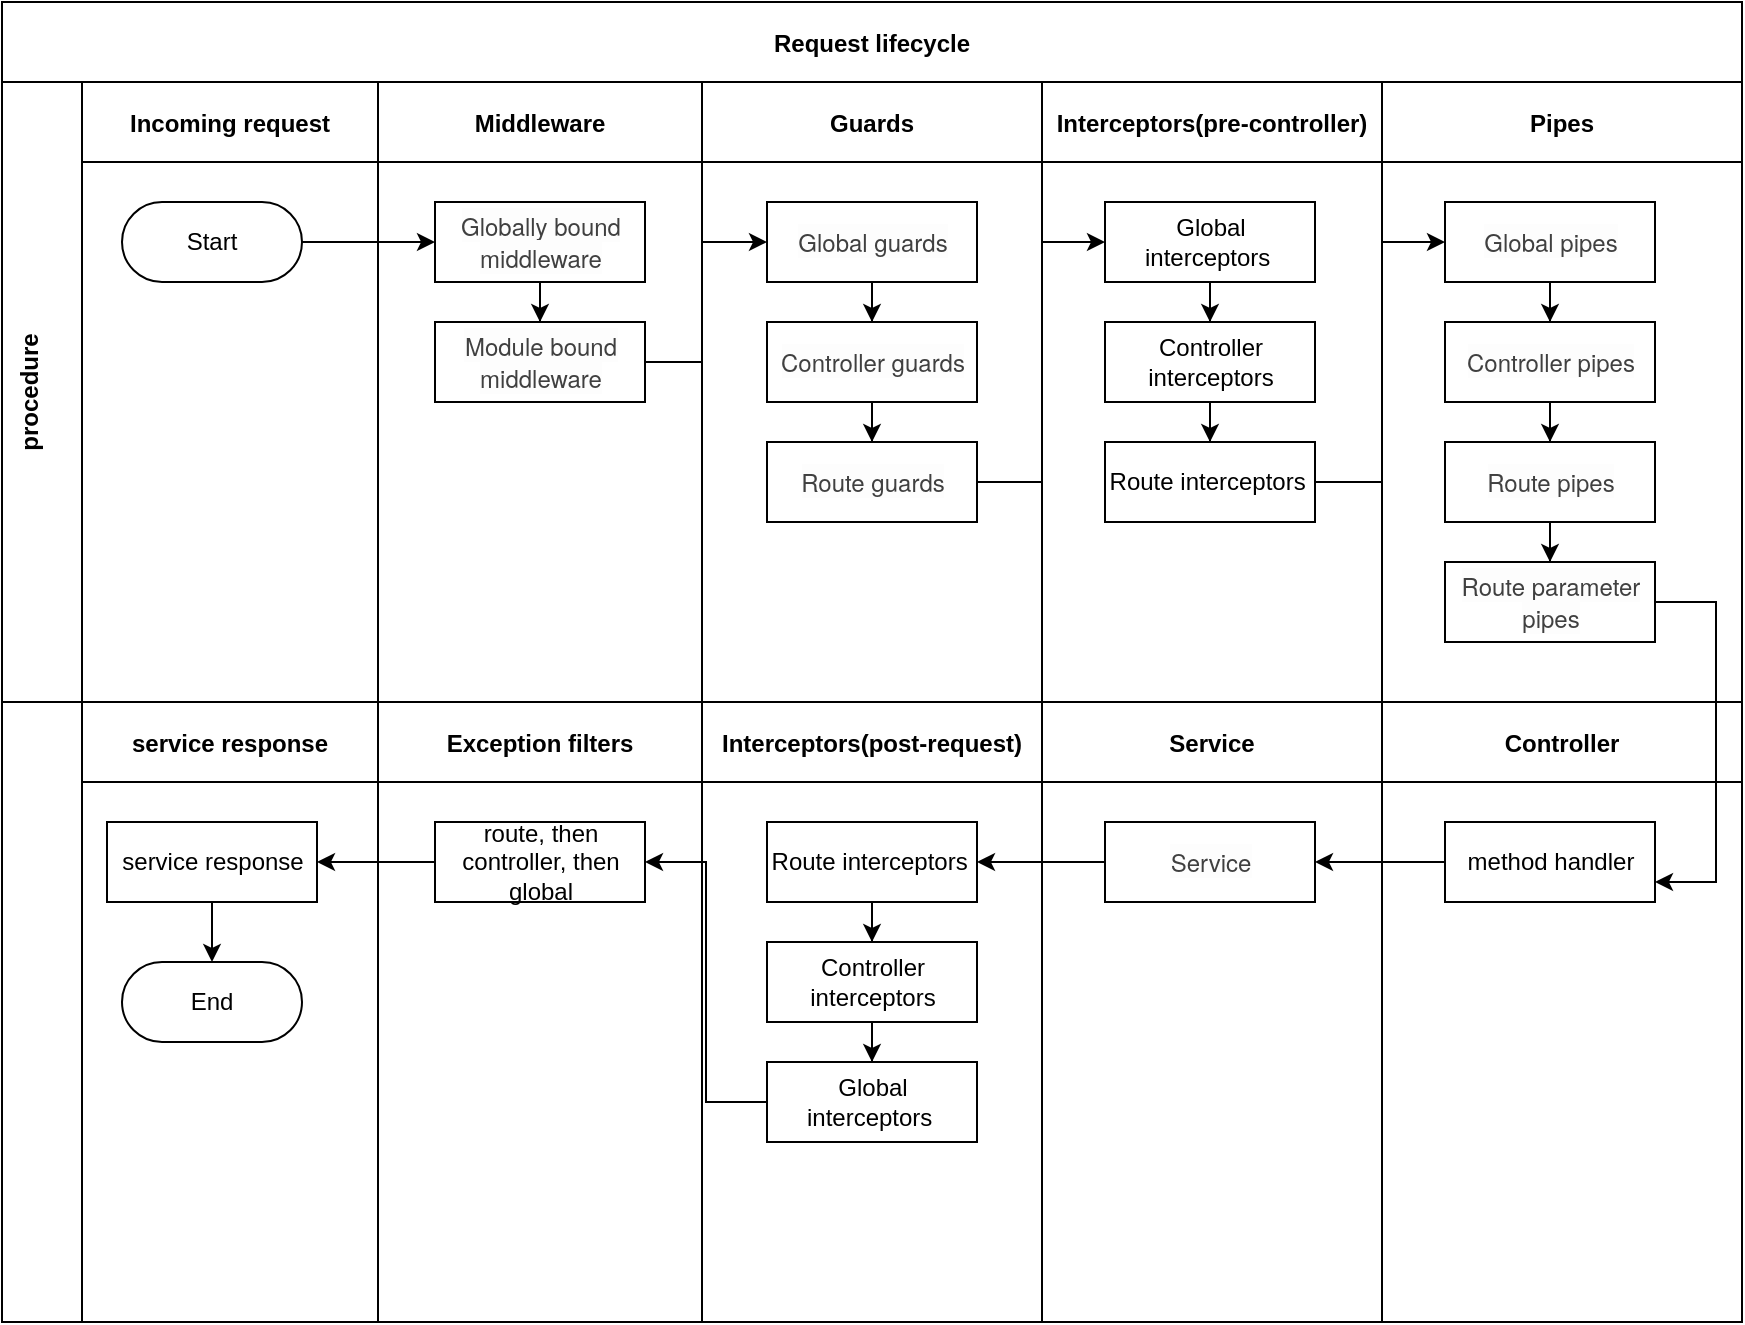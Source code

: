 <mxfile version="20.8.18" type="github">
  <diagram id="kgpKYQtTHZ0yAKxKKP6v" name="Page-1">
    <mxGraphModel dx="1405" dy="678" grid="1" gridSize="10" guides="1" tooltips="1" connect="1" arrows="1" fold="1" page="1" pageScale="1" pageWidth="850" pageHeight="1100" math="0" shadow="0">
      <root>
        <mxCell id="0" />
        <mxCell id="1" parent="0" />
        <object label="Request lifecycle" interceptor="" id="3nuBFxr9cyL0pnOWT2aG-1">
          <mxCell style="shape=table;childLayout=tableLayout;startSize=40;collapsible=0;recursiveResize=0;expand=0;fillColor=none;fontStyle=1" parent="1" vertex="1">
            <mxGeometry x="150" y="70" width="870" height="660" as="geometry" />
          </mxCell>
        </object>
        <mxCell id="3nuBFxr9cyL0pnOWT2aG-3" value="procedure&#xa;" style="shape=tableRow;horizontal=0;swimlaneHead=0;swimlaneBody=0;top=0;left=0;bottom=0;right=0;fillColor=none;points=[[0,0.5],[1,0.5]];portConstraint=eastwest;startSize=40;collapsible=0;recursiveResize=0;expand=0;fontStyle=1;" parent="3nuBFxr9cyL0pnOWT2aG-1" vertex="1">
          <mxGeometry y="40" width="870" height="310" as="geometry" />
        </mxCell>
        <mxCell id="3nuBFxr9cyL0pnOWT2aG-4" value="Incoming request" style="swimlane;swimlaneHead=0;swimlaneBody=0;connectable=0;fillColor=none;startSize=40;collapsible=0;recursiveResize=0;expand=0;fontStyle=1;" parent="3nuBFxr9cyL0pnOWT2aG-3" vertex="1">
          <mxGeometry x="40" width="148" height="310" as="geometry">
            <mxRectangle width="148" height="310" as="alternateBounds" />
          </mxGeometry>
        </mxCell>
        <mxCell id="3nuBFxr9cyL0pnOWT2aG-6" value="Start" style="rounded=1;whiteSpace=wrap;html=1;arcSize=50;" parent="3nuBFxr9cyL0pnOWT2aG-4" vertex="1">
          <mxGeometry x="20" y="60" width="90" height="40" as="geometry" />
        </mxCell>
        <mxCell id="3nuBFxr9cyL0pnOWT2aG-8" value="Middleware" style="swimlane;swimlaneHead=0;swimlaneBody=0;connectable=0;fillColor=none;startSize=40;collapsible=0;recursiveResize=0;expand=0;fontStyle=1;" parent="3nuBFxr9cyL0pnOWT2aG-3" vertex="1">
          <mxGeometry x="188" width="162" height="310" as="geometry">
            <mxRectangle width="162" height="310" as="alternateBounds" />
          </mxGeometry>
        </mxCell>
        <mxCell id="M2qaoIHCLIplExsXG2BU-3" value="" style="edgeStyle=orthogonalEdgeStyle;rounded=0;orthogonalLoop=1;jettySize=auto;html=1;fontSize=12;" edge="1" parent="3nuBFxr9cyL0pnOWT2aG-8" source="M2qaoIHCLIplExsXG2BU-1" target="M2qaoIHCLIplExsXG2BU-2">
          <mxGeometry relative="1" as="geometry" />
        </mxCell>
        <mxCell id="M2qaoIHCLIplExsXG2BU-1" value="&lt;span style=&quot;color: rgb(64, 64, 64); font-family: &amp;quot;Source Sans Pro&amp;quot;, &amp;quot;Helvetica Neue&amp;quot;, sans-serif; font-style: normal; font-variant-ligatures: normal; font-variant-caps: normal; font-weight: 400; letter-spacing: normal; orphans: 2; text-align: left; text-indent: 0px; text-transform: none; widows: 2; word-spacing: 0px; -webkit-text-stroke-width: 0px; background-color: rgb(253, 253, 253); text-decoration-thickness: initial; text-decoration-style: initial; text-decoration-color: initial; float: none; display: inline !important;&quot;&gt;&lt;font style=&quot;font-size: 12px;&quot;&gt;Globally bound middleware&lt;/font&gt;&lt;/span&gt;" style="rounded=0;whiteSpace=wrap;html=1;" vertex="1" parent="3nuBFxr9cyL0pnOWT2aG-8">
          <mxGeometry x="28.5" y="60" width="105" height="40" as="geometry" />
        </mxCell>
        <mxCell id="M2qaoIHCLIplExsXG2BU-2" value="&lt;span style=&quot;color: rgb(64, 64, 64); font-family: &amp;quot;Source Sans Pro&amp;quot;, &amp;quot;Helvetica Neue&amp;quot;, sans-serif; font-style: normal; font-variant-ligatures: normal; font-variant-caps: normal; font-weight: 400; letter-spacing: normal; orphans: 2; text-align: left; text-indent: 0px; text-transform: none; widows: 2; word-spacing: 0px; -webkit-text-stroke-width: 0px; background-color: rgb(253, 253, 253); text-decoration-thickness: initial; text-decoration-style: initial; text-decoration-color: initial; float: none; display: inline !important;&quot;&gt;&lt;font style=&quot;font-size: 12px;&quot;&gt;Module bound middleware&lt;/font&gt;&lt;/span&gt;" style="rounded=0;whiteSpace=wrap;html=1;" vertex="1" parent="3nuBFxr9cyL0pnOWT2aG-8">
          <mxGeometry x="28.5" y="120" width="105" height="40" as="geometry" />
        </mxCell>
        <mxCell id="3nuBFxr9cyL0pnOWT2aG-11" value="Guards" style="swimlane;swimlaneHead=0;swimlaneBody=0;connectable=0;fillColor=none;startSize=40;collapsible=0;recursiveResize=0;expand=0;fontStyle=1;" parent="3nuBFxr9cyL0pnOWT2aG-3" vertex="1">
          <mxGeometry x="350" width="170" height="310" as="geometry">
            <mxRectangle width="170" height="310" as="alternateBounds" />
          </mxGeometry>
        </mxCell>
        <mxCell id="M2qaoIHCLIplExsXG2BU-18" style="edgeStyle=orthogonalEdgeStyle;rounded=0;orthogonalLoop=1;jettySize=auto;html=1;entryX=0.5;entryY=0;entryDx=0;entryDy=0;fontSize=12;" edge="1" parent="3nuBFxr9cyL0pnOWT2aG-11" source="M2qaoIHCLIplExsXG2BU-14" target="M2qaoIHCLIplExsXG2BU-15">
          <mxGeometry relative="1" as="geometry" />
        </mxCell>
        <mxCell id="M2qaoIHCLIplExsXG2BU-14" value="&lt;span style=&quot;color: rgb(64, 64, 64); font-family: &amp;quot;Source Sans Pro&amp;quot;, &amp;quot;Helvetica Neue&amp;quot;, sans-serif; font-style: normal; font-variant-ligatures: normal; font-variant-caps: normal; font-weight: 400; letter-spacing: normal; orphans: 2; text-align: left; text-indent: 0px; text-transform: none; widows: 2; word-spacing: 0px; -webkit-text-stroke-width: 0px; background-color: rgb(253, 253, 253); text-decoration-thickness: initial; text-decoration-style: initial; text-decoration-color: initial; float: none; display: inline !important;&quot;&gt;&lt;font style=&quot;font-size: 12px;&quot;&gt;Global guards&lt;/font&gt;&lt;/span&gt;" style="rounded=0;whiteSpace=wrap;html=1;" vertex="1" parent="3nuBFxr9cyL0pnOWT2aG-11">
          <mxGeometry x="32.5" y="60" width="105" height="40" as="geometry" />
        </mxCell>
        <mxCell id="M2qaoIHCLIplExsXG2BU-17" value="" style="edgeStyle=orthogonalEdgeStyle;rounded=0;orthogonalLoop=1;jettySize=auto;html=1;fontSize=12;" edge="1" parent="3nuBFxr9cyL0pnOWT2aG-11" source="M2qaoIHCLIplExsXG2BU-15" target="M2qaoIHCLIplExsXG2BU-16">
          <mxGeometry relative="1" as="geometry" />
        </mxCell>
        <mxCell id="M2qaoIHCLIplExsXG2BU-15" value="&lt;span style=&quot;color: rgb(64, 64, 64); font-family: &amp;quot;Source Sans Pro&amp;quot;, &amp;quot;Helvetica Neue&amp;quot;, sans-serif; font-style: normal; font-variant-ligatures: normal; font-variant-caps: normal; font-weight: 400; letter-spacing: normal; orphans: 2; text-align: left; text-indent: 0px; text-transform: none; widows: 2; word-spacing: 0px; -webkit-text-stroke-width: 0px; background-color: rgb(253, 253, 253); text-decoration-thickness: initial; text-decoration-style: initial; text-decoration-color: initial; float: none; display: inline !important;&quot;&gt;&lt;font style=&quot;font-size: 12px;&quot;&gt;Controller guards&lt;/font&gt;&lt;/span&gt;" style="rounded=0;whiteSpace=wrap;html=1;fontSize=12;" vertex="1" parent="3nuBFxr9cyL0pnOWT2aG-11">
          <mxGeometry x="32.5" y="120" width="105" height="40" as="geometry" />
        </mxCell>
        <mxCell id="M2qaoIHCLIplExsXG2BU-16" value="&lt;span style=&quot;color: rgb(64, 64, 64); font-family: &amp;quot;Source Sans Pro&amp;quot;, &amp;quot;Helvetica Neue&amp;quot;, sans-serif; font-style: normal; font-variant-ligatures: normal; font-variant-caps: normal; font-weight: 400; letter-spacing: normal; orphans: 2; text-align: left; text-indent: 0px; text-transform: none; widows: 2; word-spacing: 0px; -webkit-text-stroke-width: 0px; background-color: rgb(253, 253, 253); text-decoration-thickness: initial; text-decoration-style: initial; text-decoration-color: initial; float: none; display: inline !important;&quot;&gt;&lt;font style=&quot;font-size: 12px;&quot;&gt;Route guards&lt;/font&gt;&lt;/span&gt;" style="rounded=0;whiteSpace=wrap;html=1;fontSize=12;" vertex="1" parent="3nuBFxr9cyL0pnOWT2aG-11">
          <mxGeometry x="32.5" y="180" width="105" height="40" as="geometry" />
        </mxCell>
        <mxCell id="M2qaoIHCLIplExsXG2BU-86" value="Interceptors(pre-controller)" style="swimlane;swimlaneHead=0;swimlaneBody=0;connectable=0;fillColor=none;startSize=40;collapsible=0;recursiveResize=0;expand=0;fontStyle=1;" vertex="1" parent="3nuBFxr9cyL0pnOWT2aG-3">
          <mxGeometry x="520" width="170" height="310" as="geometry">
            <mxRectangle width="170" height="310" as="alternateBounds" />
          </mxGeometry>
        </mxCell>
        <mxCell id="M2qaoIHCLIplExsXG2BU-90" value="" style="edgeStyle=orthogonalEdgeStyle;rounded=0;orthogonalLoop=1;jettySize=auto;html=1;fontSize=12;" edge="1" parent="M2qaoIHCLIplExsXG2BU-86" source="M2qaoIHCLIplExsXG2BU-87" target="M2qaoIHCLIplExsXG2BU-89">
          <mxGeometry relative="1" as="geometry" />
        </mxCell>
        <mxCell id="M2qaoIHCLIplExsXG2BU-87" value="Global interceptors&amp;nbsp;" style="rounded=0;whiteSpace=wrap;html=1;fontSize=12;" vertex="1" parent="M2qaoIHCLIplExsXG2BU-86">
          <mxGeometry x="31.5" y="60" width="105" height="40" as="geometry" />
        </mxCell>
        <mxCell id="M2qaoIHCLIplExsXG2BU-92" value="" style="edgeStyle=orthogonalEdgeStyle;rounded=0;orthogonalLoop=1;jettySize=auto;html=1;fontSize=12;" edge="1" parent="M2qaoIHCLIplExsXG2BU-86" source="M2qaoIHCLIplExsXG2BU-89" target="M2qaoIHCLIplExsXG2BU-91">
          <mxGeometry relative="1" as="geometry" />
        </mxCell>
        <mxCell id="M2qaoIHCLIplExsXG2BU-89" value="Controller interceptors" style="rounded=0;whiteSpace=wrap;html=1;fontSize=12;" vertex="1" parent="M2qaoIHCLIplExsXG2BU-86">
          <mxGeometry x="31.5" y="120" width="105" height="40" as="geometry" />
        </mxCell>
        <mxCell id="M2qaoIHCLIplExsXG2BU-91" value="Route interceptors&amp;nbsp;" style="rounded=0;whiteSpace=wrap;html=1;fontSize=12;" vertex="1" parent="M2qaoIHCLIplExsXG2BU-86">
          <mxGeometry x="31.5" y="180" width="105" height="40" as="geometry" />
        </mxCell>
        <mxCell id="M2qaoIHCLIplExsXG2BU-93" value="Pipes" style="swimlane;swimlaneHead=0;swimlaneBody=0;connectable=0;fillColor=none;startSize=40;collapsible=0;recursiveResize=0;expand=0;fontStyle=1;" vertex="1" parent="3nuBFxr9cyL0pnOWT2aG-3">
          <mxGeometry x="690" width="180" height="310" as="geometry">
            <mxRectangle width="180" height="310" as="alternateBounds" />
          </mxGeometry>
        </mxCell>
        <mxCell id="M2qaoIHCLIplExsXG2BU-100" style="edgeStyle=orthogonalEdgeStyle;rounded=0;orthogonalLoop=1;jettySize=auto;html=1;entryX=0.5;entryY=0;entryDx=0;entryDy=0;fontSize=12;" edge="1" parent="M2qaoIHCLIplExsXG2BU-93" source="M2qaoIHCLIplExsXG2BU-96" target="M2qaoIHCLIplExsXG2BU-97">
          <mxGeometry relative="1" as="geometry" />
        </mxCell>
        <mxCell id="M2qaoIHCLIplExsXG2BU-96" value="&lt;span style=&quot;color: rgb(64, 64, 64); font-family: &amp;quot;Source Sans Pro&amp;quot;, &amp;quot;Helvetica Neue&amp;quot;, sans-serif; font-style: normal; font-variant-ligatures: normal; font-variant-caps: normal; font-weight: 400; letter-spacing: normal; orphans: 2; text-align: left; text-indent: 0px; text-transform: none; widows: 2; word-spacing: 0px; -webkit-text-stroke-width: 0px; background-color: rgb(253, 253, 253); text-decoration-thickness: initial; text-decoration-style: initial; text-decoration-color: initial; float: none; display: inline !important;&quot;&gt;&lt;font style=&quot;font-size: 12px;&quot;&gt;Global pipes&lt;/font&gt;&lt;/span&gt;" style="rounded=0;whiteSpace=wrap;html=1;" vertex="1" parent="M2qaoIHCLIplExsXG2BU-93">
          <mxGeometry x="31.5" y="60" width="105" height="40" as="geometry" />
        </mxCell>
        <mxCell id="M2qaoIHCLIplExsXG2BU-101" style="edgeStyle=orthogonalEdgeStyle;rounded=0;orthogonalLoop=1;jettySize=auto;html=1;entryX=0.5;entryY=0;entryDx=0;entryDy=0;fontSize=12;" edge="1" parent="M2qaoIHCLIplExsXG2BU-93" source="M2qaoIHCLIplExsXG2BU-97" target="M2qaoIHCLIplExsXG2BU-98">
          <mxGeometry relative="1" as="geometry" />
        </mxCell>
        <mxCell id="M2qaoIHCLIplExsXG2BU-97" value="&lt;span style=&quot;color: rgb(64, 64, 64); font-family: &amp;quot;Source Sans Pro&amp;quot;, &amp;quot;Helvetica Neue&amp;quot;, sans-serif; font-style: normal; font-variant-ligatures: normal; font-variant-caps: normal; font-weight: 400; letter-spacing: normal; orphans: 2; text-align: left; text-indent: 0px; text-transform: none; widows: 2; word-spacing: 0px; -webkit-text-stroke-width: 0px; background-color: rgb(253, 253, 253); text-decoration-thickness: initial; text-decoration-style: initial; text-decoration-color: initial; float: none; display: inline !important;&quot;&gt;&lt;font style=&quot;font-size: 12px;&quot;&gt;Controller pipes&lt;/font&gt;&lt;/span&gt;" style="rounded=0;whiteSpace=wrap;html=1;fontSize=12;" vertex="1" parent="M2qaoIHCLIplExsXG2BU-93">
          <mxGeometry x="31.5" y="120" width="105" height="40" as="geometry" />
        </mxCell>
        <mxCell id="M2qaoIHCLIplExsXG2BU-98" value="&lt;span style=&quot;color: rgb(64, 64, 64); font-family: &amp;quot;Source Sans Pro&amp;quot;, &amp;quot;Helvetica Neue&amp;quot;, sans-serif; font-style: normal; font-variant-ligatures: normal; font-variant-caps: normal; font-weight: 400; letter-spacing: normal; orphans: 2; text-align: left; text-indent: 0px; text-transform: none; widows: 2; word-spacing: 0px; -webkit-text-stroke-width: 0px; background-color: rgb(253, 253, 253); text-decoration-thickness: initial; text-decoration-style: initial; text-decoration-color: initial; float: none; display: inline !important;&quot;&gt;&lt;font style=&quot;font-size: 12px;&quot;&gt;Route pipes&lt;/font&gt;&lt;/span&gt;" style="rounded=0;whiteSpace=wrap;html=1;fontSize=12;" vertex="1" parent="M2qaoIHCLIplExsXG2BU-93">
          <mxGeometry x="31.5" y="180" width="105" height="40" as="geometry" />
        </mxCell>
        <mxCell id="M2qaoIHCLIplExsXG2BU-102" value="&lt;span style=&quot;color: rgb(64, 64, 64); font-family: &amp;quot;Source Sans Pro&amp;quot;, &amp;quot;Helvetica Neue&amp;quot;, sans-serif; font-style: normal; font-variant-ligatures: normal; font-variant-caps: normal; font-weight: 400; letter-spacing: normal; orphans: 2; text-align: left; text-indent: 0px; text-transform: none; widows: 2; word-spacing: 0px; -webkit-text-stroke-width: 0px; background-color: rgb(253, 253, 253); text-decoration-thickness: initial; text-decoration-style: initial; text-decoration-color: initial; float: none; display: inline !important;&quot;&gt;&lt;font style=&quot;font-size: 12px;&quot;&gt;Route parameter pipes&lt;/font&gt;&lt;/span&gt;" style="rounded=0;whiteSpace=wrap;html=1;fontSize=12;" vertex="1" parent="M2qaoIHCLIplExsXG2BU-93">
          <mxGeometry x="31.5" y="240" width="105" height="40" as="geometry" />
        </mxCell>
        <mxCell id="M2qaoIHCLIplExsXG2BU-103" value="" style="edgeStyle=orthogonalEdgeStyle;rounded=0;orthogonalLoop=1;jettySize=auto;html=1;fontSize=12;" edge="1" parent="M2qaoIHCLIplExsXG2BU-93" source="M2qaoIHCLIplExsXG2BU-98" target="M2qaoIHCLIplExsXG2BU-102">
          <mxGeometry relative="1" as="geometry" />
        </mxCell>
        <mxCell id="M2qaoIHCLIplExsXG2BU-8" value="" style="edgeStyle=orthogonalEdgeStyle;rounded=0;orthogonalLoop=1;jettySize=auto;html=1;fontSize=12;entryX=0;entryY=0.5;entryDx=0;entryDy=0;" edge="1" parent="3nuBFxr9cyL0pnOWT2aG-3" source="3nuBFxr9cyL0pnOWT2aG-6" target="M2qaoIHCLIplExsXG2BU-1">
          <mxGeometry relative="1" as="geometry">
            <mxPoint x="190" y="80" as="targetPoint" />
          </mxGeometry>
        </mxCell>
        <mxCell id="M2qaoIHCLIplExsXG2BU-19" style="edgeStyle=orthogonalEdgeStyle;rounded=0;orthogonalLoop=1;jettySize=auto;html=1;entryX=0;entryY=0.5;entryDx=0;entryDy=0;fontSize=12;" edge="1" parent="3nuBFxr9cyL0pnOWT2aG-3" source="M2qaoIHCLIplExsXG2BU-2" target="M2qaoIHCLIplExsXG2BU-14">
          <mxGeometry relative="1" as="geometry">
            <Array as="points">
              <mxPoint x="350" y="140" />
              <mxPoint x="350" y="80" />
            </Array>
          </mxGeometry>
        </mxCell>
        <mxCell id="M2qaoIHCLIplExsXG2BU-88" value="" style="edgeStyle=orthogonalEdgeStyle;rounded=0;orthogonalLoop=1;jettySize=auto;html=1;fontSize=12;" edge="1" parent="3nuBFxr9cyL0pnOWT2aG-3" source="M2qaoIHCLIplExsXG2BU-16" target="M2qaoIHCLIplExsXG2BU-87">
          <mxGeometry relative="1" as="geometry">
            <Array as="points">
              <mxPoint x="520" y="200" />
              <mxPoint x="520" y="80" />
            </Array>
          </mxGeometry>
        </mxCell>
        <mxCell id="M2qaoIHCLIplExsXG2BU-99" style="edgeStyle=orthogonalEdgeStyle;rounded=0;orthogonalLoop=1;jettySize=auto;html=1;entryX=0;entryY=0.5;entryDx=0;entryDy=0;fontSize=12;" edge="1" parent="3nuBFxr9cyL0pnOWT2aG-3" source="M2qaoIHCLIplExsXG2BU-91" target="M2qaoIHCLIplExsXG2BU-96">
          <mxGeometry relative="1" as="geometry">
            <Array as="points">
              <mxPoint x="690" y="200" />
              <mxPoint x="690" y="80" />
            </Array>
          </mxGeometry>
        </mxCell>
        <mxCell id="M2qaoIHCLIplExsXG2BU-104" style="shape=tableRow;horizontal=0;swimlaneHead=0;swimlaneBody=0;top=0;left=0;bottom=0;right=0;fillColor=none;points=[[0,0.5],[1,0.5]];portConstraint=eastwest;startSize=40;collapsible=0;recursiveResize=0;expand=0;fontStyle=1;" vertex="1" parent="3nuBFxr9cyL0pnOWT2aG-1">
          <mxGeometry y="350" width="870" height="310" as="geometry" />
        </mxCell>
        <mxCell id="M2qaoIHCLIplExsXG2BU-105" value="service response" style="swimlane;swimlaneHead=0;swimlaneBody=0;connectable=0;fillColor=none;startSize=40;collapsible=0;recursiveResize=0;expand=0;fontStyle=1;" vertex="1" parent="M2qaoIHCLIplExsXG2BU-104">
          <mxGeometry x="40" width="148" height="310" as="geometry">
            <mxRectangle width="148" height="310" as="alternateBounds" />
          </mxGeometry>
        </mxCell>
        <mxCell id="M2qaoIHCLIplExsXG2BU-126" style="edgeStyle=orthogonalEdgeStyle;rounded=0;orthogonalLoop=1;jettySize=auto;html=1;fontSize=12;" edge="1" parent="M2qaoIHCLIplExsXG2BU-105" source="M2qaoIHCLIplExsXG2BU-124">
          <mxGeometry relative="1" as="geometry">
            <mxPoint x="65" y="130" as="targetPoint" />
          </mxGeometry>
        </mxCell>
        <mxCell id="M2qaoIHCLIplExsXG2BU-124" value="service response" style="rounded=0;whiteSpace=wrap;html=1;fontSize=12;" vertex="1" parent="M2qaoIHCLIplExsXG2BU-105">
          <mxGeometry x="12.5" y="60" width="105" height="40" as="geometry" />
        </mxCell>
        <mxCell id="M2qaoIHCLIplExsXG2BU-127" value="End" style="rounded=1;whiteSpace=wrap;html=1;arcSize=50;" vertex="1" parent="M2qaoIHCLIplExsXG2BU-105">
          <mxGeometry x="20" y="130" width="90" height="40" as="geometry" />
        </mxCell>
        <mxCell id="M2qaoIHCLIplExsXG2BU-106" value="Exception filters" style="swimlane;swimlaneHead=0;swimlaneBody=0;connectable=0;fillColor=none;startSize=40;collapsible=0;recursiveResize=0;expand=0;fontStyle=1;" vertex="1" parent="M2qaoIHCLIplExsXG2BU-104">
          <mxGeometry x="188" width="162" height="310" as="geometry">
            <mxRectangle width="162" height="310" as="alternateBounds" />
          </mxGeometry>
        </mxCell>
        <mxCell id="M2qaoIHCLIplExsXG2BU-123" value="route, then controller, then global" style="rounded=0;whiteSpace=wrap;html=1;fontSize=12;" vertex="1" parent="M2qaoIHCLIplExsXG2BU-106">
          <mxGeometry x="28.5" y="60" width="105" height="40" as="geometry" />
        </mxCell>
        <mxCell id="M2qaoIHCLIplExsXG2BU-107" value="Interceptors(post-request)" style="swimlane;swimlaneHead=0;swimlaneBody=0;connectable=0;fillColor=none;startSize=40;collapsible=0;recursiveResize=0;expand=0;fontStyle=1;" vertex="1" parent="M2qaoIHCLIplExsXG2BU-104">
          <mxGeometry x="350" width="170" height="310" as="geometry">
            <mxRectangle width="170" height="310" as="alternateBounds" />
          </mxGeometry>
        </mxCell>
        <mxCell id="M2qaoIHCLIplExsXG2BU-120" value="Global interceptors&amp;nbsp;" style="rounded=0;whiteSpace=wrap;html=1;fontSize=12;" vertex="1" parent="M2qaoIHCLIplExsXG2BU-107">
          <mxGeometry x="32.5" y="180" width="105" height="40" as="geometry" />
        </mxCell>
        <mxCell id="M2qaoIHCLIplExsXG2BU-130" style="edgeStyle=orthogonalEdgeStyle;rounded=0;orthogonalLoop=1;jettySize=auto;html=1;fontSize=12;" edge="1" parent="M2qaoIHCLIplExsXG2BU-107" source="M2qaoIHCLIplExsXG2BU-121" target="M2qaoIHCLIplExsXG2BU-120">
          <mxGeometry relative="1" as="geometry" />
        </mxCell>
        <mxCell id="M2qaoIHCLIplExsXG2BU-121" value="Controller interceptors" style="rounded=0;whiteSpace=wrap;html=1;fontSize=12;" vertex="1" parent="M2qaoIHCLIplExsXG2BU-107">
          <mxGeometry x="32.5" y="120" width="105" height="40" as="geometry" />
        </mxCell>
        <mxCell id="M2qaoIHCLIplExsXG2BU-129" style="edgeStyle=orthogonalEdgeStyle;rounded=0;orthogonalLoop=1;jettySize=auto;html=1;entryX=0.5;entryY=0;entryDx=0;entryDy=0;fontSize=12;" edge="1" parent="M2qaoIHCLIplExsXG2BU-107" source="M2qaoIHCLIplExsXG2BU-122" target="M2qaoIHCLIplExsXG2BU-121">
          <mxGeometry relative="1" as="geometry" />
        </mxCell>
        <mxCell id="M2qaoIHCLIplExsXG2BU-122" value="Route interceptors&amp;nbsp;" style="rounded=0;whiteSpace=wrap;html=1;fontSize=12;" vertex="1" parent="M2qaoIHCLIplExsXG2BU-107">
          <mxGeometry x="32.5" y="60" width="105" height="40" as="geometry" />
        </mxCell>
        <mxCell id="M2qaoIHCLIplExsXG2BU-108" value="Service" style="swimlane;swimlaneHead=0;swimlaneBody=0;connectable=0;fillColor=none;startSize=40;collapsible=0;recursiveResize=0;expand=0;fontStyle=1;" vertex="1" parent="M2qaoIHCLIplExsXG2BU-104">
          <mxGeometry x="520" width="170" height="310" as="geometry">
            <mxRectangle width="170" height="310" as="alternateBounds" />
          </mxGeometry>
        </mxCell>
        <mxCell id="M2qaoIHCLIplExsXG2BU-112" value="&lt;span style=&quot;color: rgb(64, 64, 64); font-family: &amp;quot;Source Sans Pro&amp;quot;, &amp;quot;Helvetica Neue&amp;quot;, sans-serif; font-style: normal; font-variant-ligatures: normal; font-variant-caps: normal; font-weight: 400; letter-spacing: normal; orphans: 2; text-align: left; text-indent: 0px; text-transform: none; widows: 2; word-spacing: 0px; -webkit-text-stroke-width: 0px; background-color: rgb(253, 253, 253); text-decoration-thickness: initial; text-decoration-style: initial; text-decoration-color: initial; float: none; display: inline !important;&quot;&gt;&lt;font style=&quot;font-size: 12px;&quot;&gt;Service&lt;/font&gt;&lt;/span&gt;" style="rounded=0;whiteSpace=wrap;html=1;fontSize=12;" vertex="1" parent="M2qaoIHCLIplExsXG2BU-108">
          <mxGeometry x="31.5" y="60" width="105" height="40" as="geometry" />
        </mxCell>
        <mxCell id="M2qaoIHCLIplExsXG2BU-109" value="Controller" style="swimlane;swimlaneHead=0;swimlaneBody=0;connectable=0;fillColor=none;startSize=40;collapsible=0;recursiveResize=0;expand=0;fontStyle=1;" vertex="1" parent="M2qaoIHCLIplExsXG2BU-104">
          <mxGeometry x="690" width="180" height="310" as="geometry">
            <mxRectangle width="180" height="310" as="alternateBounds" />
          </mxGeometry>
        </mxCell>
        <mxCell id="M2qaoIHCLIplExsXG2BU-110" value="method handler" style="rounded=0;whiteSpace=wrap;html=1;fontSize=12;" vertex="1" parent="M2qaoIHCLIplExsXG2BU-109">
          <mxGeometry x="31.5" y="60" width="105" height="40" as="geometry" />
        </mxCell>
        <mxCell id="M2qaoIHCLIplExsXG2BU-113" value="" style="edgeStyle=orthogonalEdgeStyle;rounded=0;orthogonalLoop=1;jettySize=auto;html=1;fontSize=12;" edge="1" parent="M2qaoIHCLIplExsXG2BU-104" source="M2qaoIHCLIplExsXG2BU-110" target="M2qaoIHCLIplExsXG2BU-112">
          <mxGeometry relative="1" as="geometry" />
        </mxCell>
        <mxCell id="M2qaoIHCLIplExsXG2BU-125" value="" style="edgeStyle=orthogonalEdgeStyle;rounded=0;orthogonalLoop=1;jettySize=auto;html=1;fontSize=12;" edge="1" parent="M2qaoIHCLIplExsXG2BU-104" source="M2qaoIHCLIplExsXG2BU-123" target="M2qaoIHCLIplExsXG2BU-124">
          <mxGeometry relative="1" as="geometry" />
        </mxCell>
        <mxCell id="M2qaoIHCLIplExsXG2BU-128" style="edgeStyle=orthogonalEdgeStyle;rounded=0;orthogonalLoop=1;jettySize=auto;html=1;entryX=1;entryY=0.5;entryDx=0;entryDy=0;fontSize=12;" edge="1" parent="M2qaoIHCLIplExsXG2BU-104" source="M2qaoIHCLIplExsXG2BU-112" target="M2qaoIHCLIplExsXG2BU-122">
          <mxGeometry relative="1" as="geometry" />
        </mxCell>
        <mxCell id="M2qaoIHCLIplExsXG2BU-131" style="edgeStyle=orthogonalEdgeStyle;rounded=0;orthogonalLoop=1;jettySize=auto;html=1;entryX=1;entryY=0.5;entryDx=0;entryDy=0;fontSize=12;" edge="1" parent="M2qaoIHCLIplExsXG2BU-104" source="M2qaoIHCLIplExsXG2BU-120" target="M2qaoIHCLIplExsXG2BU-123">
          <mxGeometry relative="1" as="geometry" />
        </mxCell>
        <mxCell id="M2qaoIHCLIplExsXG2BU-111" style="edgeStyle=orthogonalEdgeStyle;rounded=0;orthogonalLoop=1;jettySize=auto;html=1;entryX=1;entryY=0.75;entryDx=0;entryDy=0;fontSize=12;" edge="1" parent="3nuBFxr9cyL0pnOWT2aG-1" source="M2qaoIHCLIplExsXG2BU-102" target="M2qaoIHCLIplExsXG2BU-110">
          <mxGeometry relative="1" as="geometry">
            <Array as="points">
              <mxPoint x="857" y="300" />
              <mxPoint x="857" y="440" />
            </Array>
          </mxGeometry>
        </mxCell>
      </root>
    </mxGraphModel>
  </diagram>
</mxfile>
